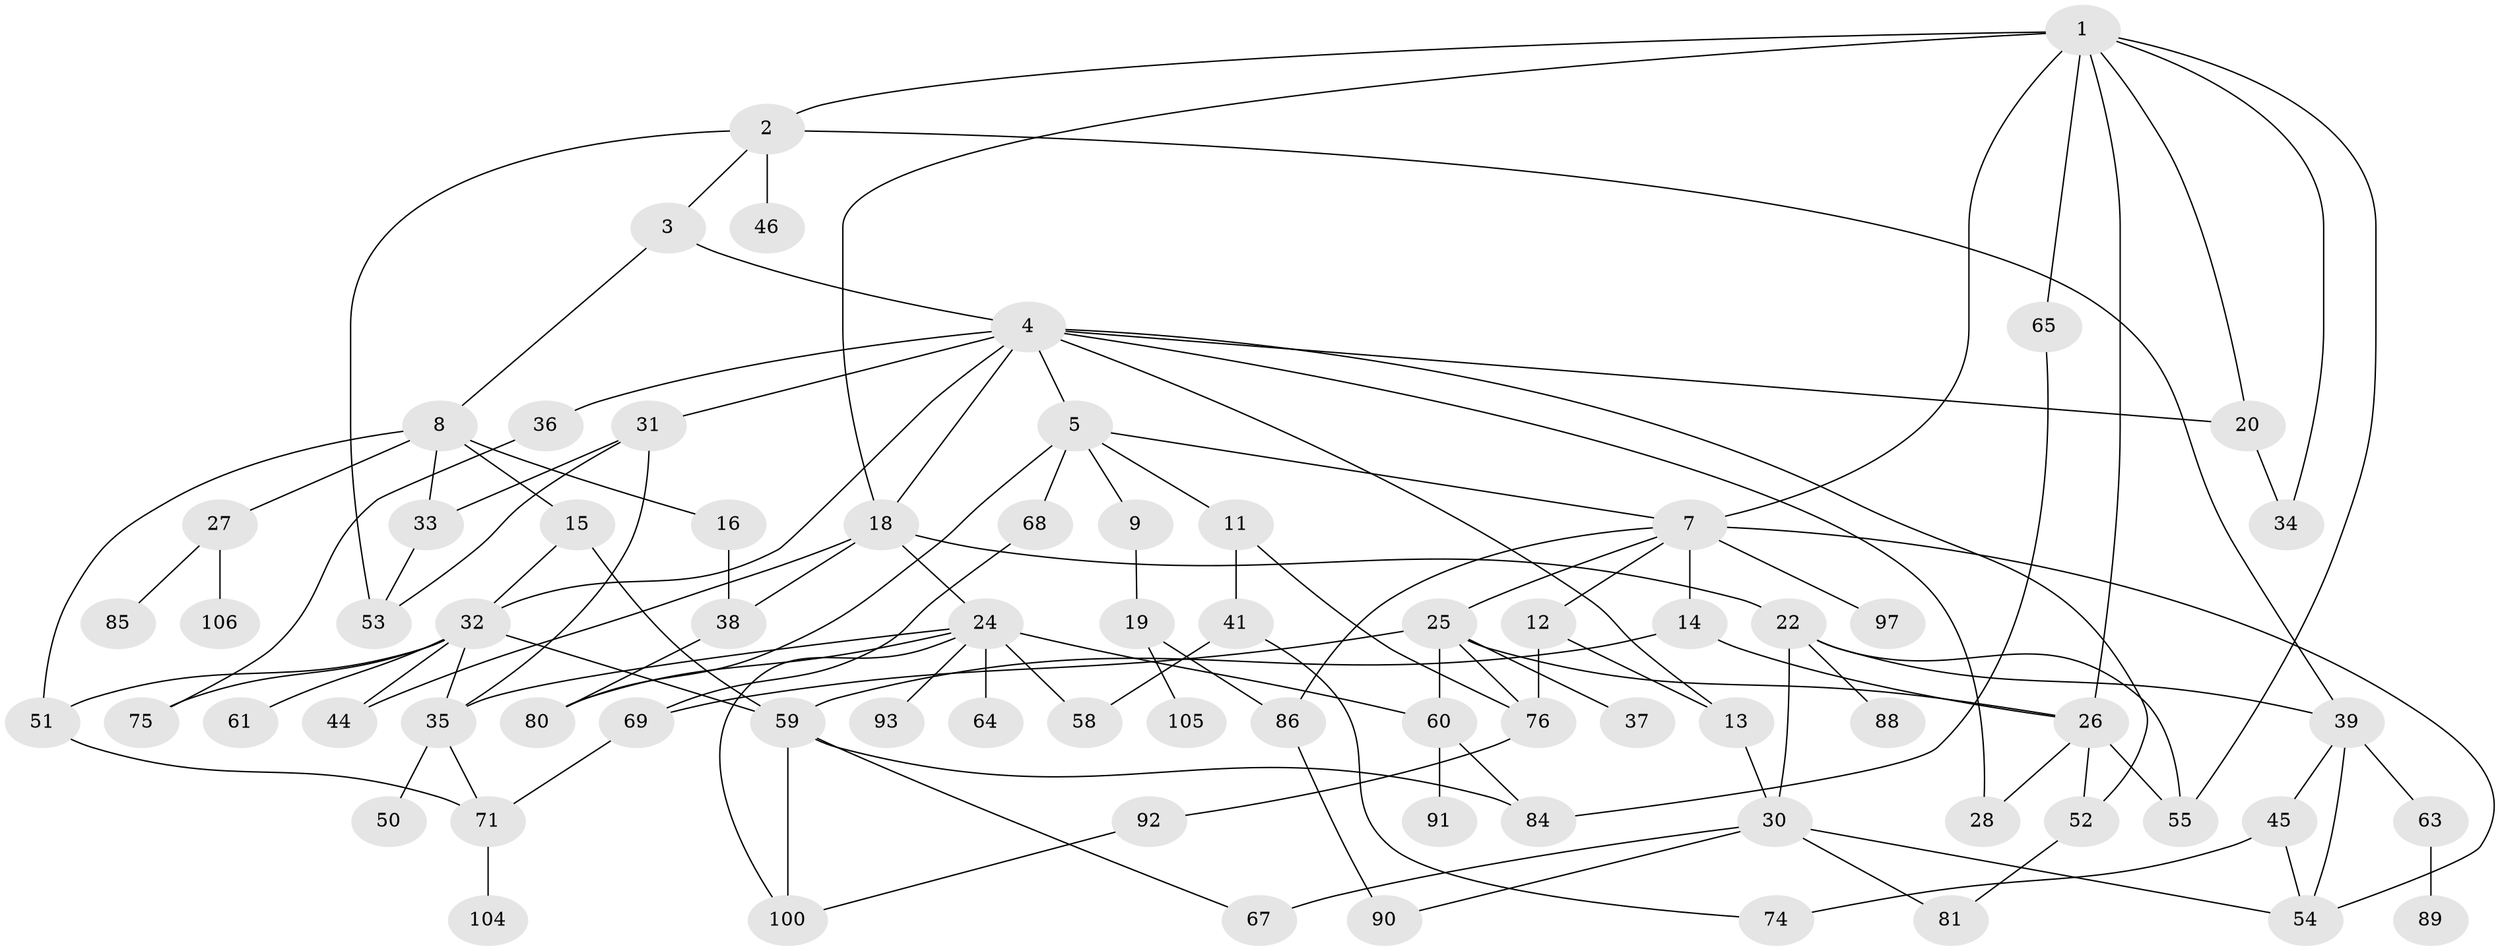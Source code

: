 // original degree distribution, {5: 0.05555555555555555, 3: 0.23148148148148148, 8: 0.009259259259259259, 4: 0.18518518518518517, 6: 0.037037037037037035, 2: 0.28703703703703703, 1: 0.18518518518518517, 7: 0.009259259259259259}
// Generated by graph-tools (version 1.1) at 2025/41/03/06/25 10:41:29]
// undirected, 73 vertices, 118 edges
graph export_dot {
graph [start="1"]
  node [color=gray90,style=filled];
  1 [super="+29"];
  2 [super="+96"];
  3;
  4 [super="+101"];
  5 [super="+6"];
  7 [super="+10"];
  8 [super="+17"];
  9;
  11 [super="+79"];
  12;
  13;
  14 [super="+21"];
  15;
  16;
  18 [super="+23"];
  19 [super="+102"];
  20;
  22 [super="+48"];
  24 [super="+57"];
  25 [super="+78"];
  26 [super="+87"];
  27 [super="+72"];
  28;
  30 [super="+43"];
  31;
  32 [super="+70"];
  33 [super="+103"];
  34 [super="+73"];
  35 [super="+40"];
  36;
  37;
  38 [super="+49"];
  39 [super="+42"];
  41;
  44 [super="+98"];
  45 [super="+47"];
  46;
  50;
  51;
  52;
  53 [super="+56"];
  54;
  55 [super="+108"];
  58;
  59 [super="+62"];
  60 [super="+66"];
  61;
  63;
  64;
  65 [super="+107"];
  67;
  68;
  69 [super="+99"];
  71 [super="+77"];
  74 [super="+82"];
  75 [super="+95"];
  76 [super="+83"];
  80;
  81;
  84 [super="+94"];
  85;
  86;
  88;
  89;
  90;
  91;
  92;
  93;
  97;
  100;
  104;
  105;
  106;
  1 -- 2;
  1 -- 20;
  1 -- 7;
  1 -- 34;
  1 -- 18;
  1 -- 65;
  1 -- 26;
  1 -- 55;
  2 -- 3;
  2 -- 46;
  2 -- 53;
  2 -- 39;
  3 -- 4;
  3 -- 8;
  4 -- 5;
  4 -- 18;
  4 -- 28;
  4 -- 31;
  4 -- 36;
  4 -- 52;
  4 -- 20;
  4 -- 13;
  4 -- 32;
  5 -- 7;
  5 -- 11;
  5 -- 80;
  5 -- 9;
  5 -- 68;
  7 -- 12;
  7 -- 14;
  7 -- 25;
  7 -- 86;
  7 -- 54;
  7 -- 97;
  8 -- 15;
  8 -- 16;
  8 -- 33;
  8 -- 27;
  8 -- 51;
  9 -- 19;
  11 -- 41;
  11 -- 76;
  12 -- 13;
  12 -- 76;
  13 -- 30;
  14 -- 59;
  14 -- 26;
  15 -- 32;
  15 -- 59;
  16 -- 38;
  18 -- 22;
  18 -- 38;
  18 -- 24;
  18 -- 44;
  19 -- 105;
  19 -- 86;
  20 -- 34;
  22 -- 39;
  22 -- 88;
  22 -- 55;
  22 -- 30;
  24 -- 64;
  24 -- 80;
  24 -- 58;
  24 -- 60;
  24 -- 35;
  24 -- 100;
  24 -- 93;
  25 -- 26;
  25 -- 37;
  25 -- 60;
  25 -- 69;
  25 -- 76;
  26 -- 55;
  26 -- 28;
  26 -- 52;
  27 -- 85;
  27 -- 106;
  30 -- 90;
  30 -- 54;
  30 -- 81;
  30 -- 67;
  31 -- 35;
  31 -- 33;
  31 -- 53;
  32 -- 44;
  32 -- 51;
  32 -- 61;
  32 -- 59;
  32 -- 35;
  32 -- 75;
  33 -- 53;
  35 -- 50;
  35 -- 71;
  36 -- 75;
  38 -- 80;
  39 -- 63;
  39 -- 45;
  39 -- 54;
  41 -- 58;
  41 -- 74;
  45 -- 54;
  45 -- 74;
  51 -- 71;
  52 -- 81;
  59 -- 67;
  59 -- 100;
  59 -- 84;
  60 -- 84;
  60 -- 91;
  63 -- 89;
  65 -- 84;
  68 -- 69;
  69 -- 71;
  71 -- 104;
  76 -- 92;
  86 -- 90;
  92 -- 100;
}
